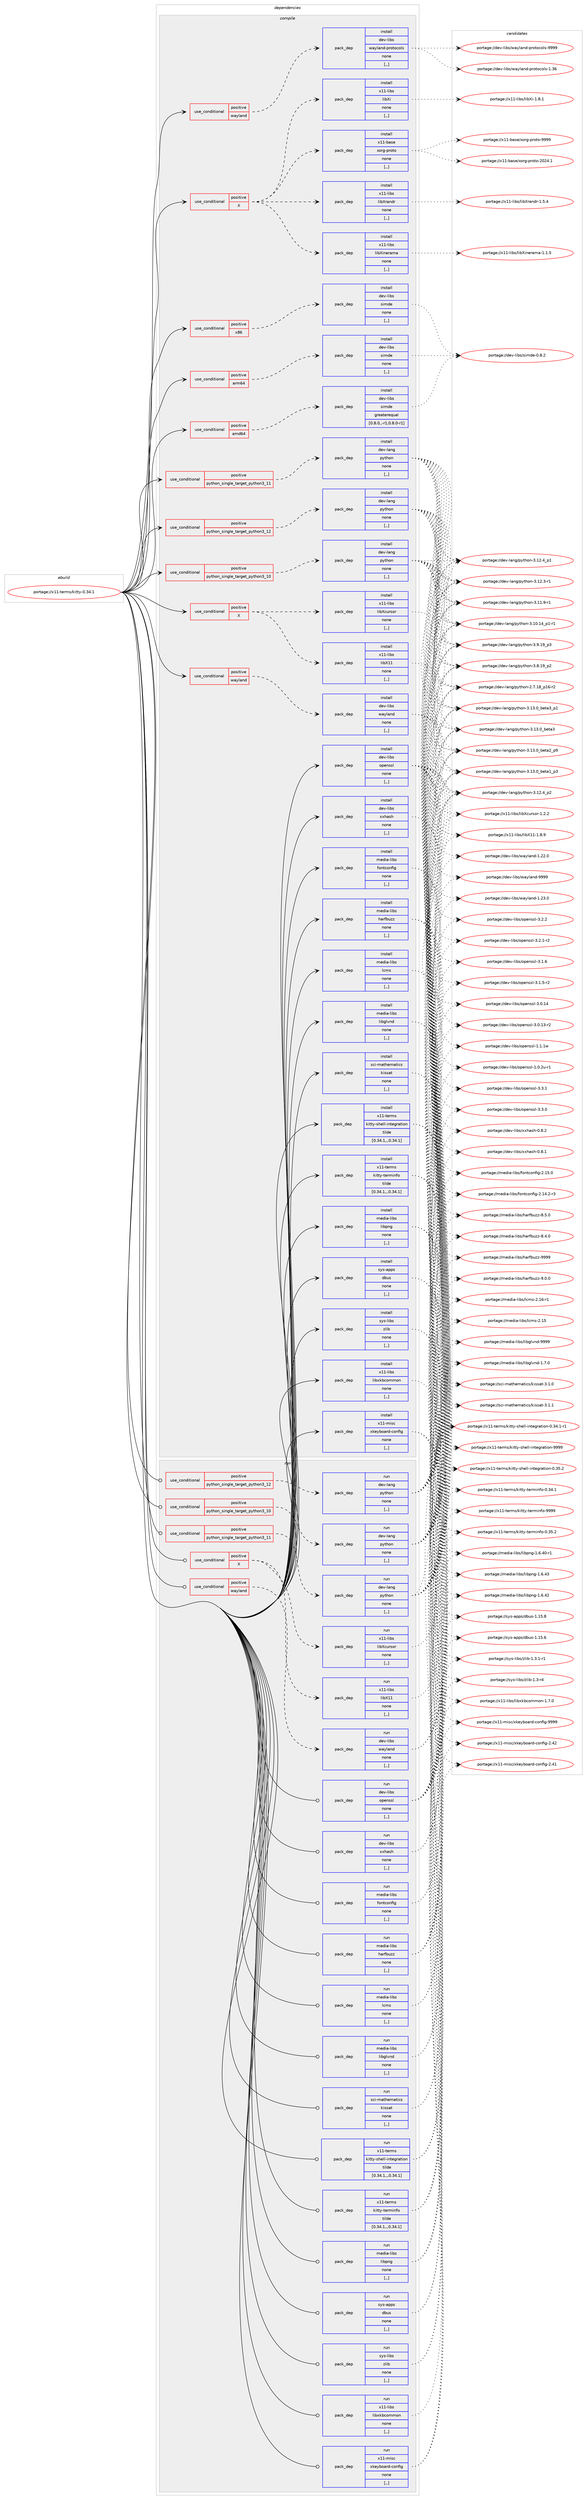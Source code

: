 digraph prolog {

# *************
# Graph options
# *************

newrank=true;
concentrate=true;
compound=true;
graph [rankdir=LR,fontname=Helvetica,fontsize=10,ranksep=1.5];#, ranksep=2.5, nodesep=0.2];
edge  [arrowhead=vee];
node  [fontname=Helvetica,fontsize=10];

# **********
# The ebuild
# **********

subgraph cluster_leftcol {
color=gray;
rank=same;
label=<<i>ebuild</i>>;
id [label="portage://x11-terms/kitty-0.34.1", color=red, width=4, href="../x11-terms/kitty-0.34.1.svg"];
}

# ****************
# The dependencies
# ****************

subgraph cluster_midcol {
color=gray;
label=<<i>dependencies</i>>;
subgraph cluster_compile {
fillcolor="#eeeeee";
style=filled;
label=<<i>compile</i>>;
subgraph cond122581 {
dependency464305 [label=<<TABLE BORDER="0" CELLBORDER="1" CELLSPACING="0" CELLPADDING="4"><TR><TD ROWSPAN="3" CELLPADDING="10">use_conditional</TD></TR><TR><TD>positive</TD></TR><TR><TD>X</TD></TR></TABLE>>, shape=none, color=red];
subgraph pack338324 {
dependency464306 [label=<<TABLE BORDER="0" CELLBORDER="1" CELLSPACING="0" CELLPADDING="4" WIDTH="220"><TR><TD ROWSPAN="6" CELLPADDING="30">pack_dep</TD></TR><TR><TD WIDTH="110">install</TD></TR><TR><TD>x11-base</TD></TR><TR><TD>xorg-proto</TD></TR><TR><TD>none</TD></TR><TR><TD>[,,]</TD></TR></TABLE>>, shape=none, color=blue];
}
dependency464305:e -> dependency464306:w [weight=20,style="dashed",arrowhead="vee"];
subgraph pack338325 {
dependency464307 [label=<<TABLE BORDER="0" CELLBORDER="1" CELLSPACING="0" CELLPADDING="4" WIDTH="220"><TR><TD ROWSPAN="6" CELLPADDING="30">pack_dep</TD></TR><TR><TD WIDTH="110">install</TD></TR><TR><TD>x11-libs</TD></TR><TR><TD>libXi</TD></TR><TR><TD>none</TD></TR><TR><TD>[,,]</TD></TR></TABLE>>, shape=none, color=blue];
}
dependency464305:e -> dependency464307:w [weight=20,style="dashed",arrowhead="vee"];
subgraph pack338326 {
dependency464308 [label=<<TABLE BORDER="0" CELLBORDER="1" CELLSPACING="0" CELLPADDING="4" WIDTH="220"><TR><TD ROWSPAN="6" CELLPADDING="30">pack_dep</TD></TR><TR><TD WIDTH="110">install</TD></TR><TR><TD>x11-libs</TD></TR><TR><TD>libXinerama</TD></TR><TR><TD>none</TD></TR><TR><TD>[,,]</TD></TR></TABLE>>, shape=none, color=blue];
}
dependency464305:e -> dependency464308:w [weight=20,style="dashed",arrowhead="vee"];
subgraph pack338327 {
dependency464309 [label=<<TABLE BORDER="0" CELLBORDER="1" CELLSPACING="0" CELLPADDING="4" WIDTH="220"><TR><TD ROWSPAN="6" CELLPADDING="30">pack_dep</TD></TR><TR><TD WIDTH="110">install</TD></TR><TR><TD>x11-libs</TD></TR><TR><TD>libXrandr</TD></TR><TR><TD>none</TD></TR><TR><TD>[,,]</TD></TR></TABLE>>, shape=none, color=blue];
}
dependency464305:e -> dependency464309:w [weight=20,style="dashed",arrowhead="vee"];
}
id:e -> dependency464305:w [weight=20,style="solid",arrowhead="vee"];
subgraph cond122582 {
dependency464310 [label=<<TABLE BORDER="0" CELLBORDER="1" CELLSPACING="0" CELLPADDING="4"><TR><TD ROWSPAN="3" CELLPADDING="10">use_conditional</TD></TR><TR><TD>positive</TD></TR><TR><TD>X</TD></TR></TABLE>>, shape=none, color=red];
subgraph pack338328 {
dependency464311 [label=<<TABLE BORDER="0" CELLBORDER="1" CELLSPACING="0" CELLPADDING="4" WIDTH="220"><TR><TD ROWSPAN="6" CELLPADDING="30">pack_dep</TD></TR><TR><TD WIDTH="110">install</TD></TR><TR><TD>x11-libs</TD></TR><TR><TD>libX11</TD></TR><TR><TD>none</TD></TR><TR><TD>[,,]</TD></TR></TABLE>>, shape=none, color=blue];
}
dependency464310:e -> dependency464311:w [weight=20,style="dashed",arrowhead="vee"];
subgraph pack338329 {
dependency464312 [label=<<TABLE BORDER="0" CELLBORDER="1" CELLSPACING="0" CELLPADDING="4" WIDTH="220"><TR><TD ROWSPAN="6" CELLPADDING="30">pack_dep</TD></TR><TR><TD WIDTH="110">install</TD></TR><TR><TD>x11-libs</TD></TR><TR><TD>libXcursor</TD></TR><TR><TD>none</TD></TR><TR><TD>[,,]</TD></TR></TABLE>>, shape=none, color=blue];
}
dependency464310:e -> dependency464312:w [weight=20,style="dashed",arrowhead="vee"];
}
id:e -> dependency464310:w [weight=20,style="solid",arrowhead="vee"];
subgraph cond122583 {
dependency464313 [label=<<TABLE BORDER="0" CELLBORDER="1" CELLSPACING="0" CELLPADDING="4"><TR><TD ROWSPAN="3" CELLPADDING="10">use_conditional</TD></TR><TR><TD>positive</TD></TR><TR><TD>amd64</TD></TR></TABLE>>, shape=none, color=red];
subgraph pack338330 {
dependency464314 [label=<<TABLE BORDER="0" CELLBORDER="1" CELLSPACING="0" CELLPADDING="4" WIDTH="220"><TR><TD ROWSPAN="6" CELLPADDING="30">pack_dep</TD></TR><TR><TD WIDTH="110">install</TD></TR><TR><TD>dev-libs</TD></TR><TR><TD>simde</TD></TR><TR><TD>greaterequal</TD></TR><TR><TD>[0.8.0,,-r1,0.8.0-r1]</TD></TR></TABLE>>, shape=none, color=blue];
}
dependency464313:e -> dependency464314:w [weight=20,style="dashed",arrowhead="vee"];
}
id:e -> dependency464313:w [weight=20,style="solid",arrowhead="vee"];
subgraph cond122584 {
dependency464315 [label=<<TABLE BORDER="0" CELLBORDER="1" CELLSPACING="0" CELLPADDING="4"><TR><TD ROWSPAN="3" CELLPADDING="10">use_conditional</TD></TR><TR><TD>positive</TD></TR><TR><TD>arm64</TD></TR></TABLE>>, shape=none, color=red];
subgraph pack338331 {
dependency464316 [label=<<TABLE BORDER="0" CELLBORDER="1" CELLSPACING="0" CELLPADDING="4" WIDTH="220"><TR><TD ROWSPAN="6" CELLPADDING="30">pack_dep</TD></TR><TR><TD WIDTH="110">install</TD></TR><TR><TD>dev-libs</TD></TR><TR><TD>simde</TD></TR><TR><TD>none</TD></TR><TR><TD>[,,]</TD></TR></TABLE>>, shape=none, color=blue];
}
dependency464315:e -> dependency464316:w [weight=20,style="dashed",arrowhead="vee"];
}
id:e -> dependency464315:w [weight=20,style="solid",arrowhead="vee"];
subgraph cond122585 {
dependency464317 [label=<<TABLE BORDER="0" CELLBORDER="1" CELLSPACING="0" CELLPADDING="4"><TR><TD ROWSPAN="3" CELLPADDING="10">use_conditional</TD></TR><TR><TD>positive</TD></TR><TR><TD>python_single_target_python3_10</TD></TR></TABLE>>, shape=none, color=red];
subgraph pack338332 {
dependency464318 [label=<<TABLE BORDER="0" CELLBORDER="1" CELLSPACING="0" CELLPADDING="4" WIDTH="220"><TR><TD ROWSPAN="6" CELLPADDING="30">pack_dep</TD></TR><TR><TD WIDTH="110">install</TD></TR><TR><TD>dev-lang</TD></TR><TR><TD>python</TD></TR><TR><TD>none</TD></TR><TR><TD>[,,]</TD></TR></TABLE>>, shape=none, color=blue];
}
dependency464317:e -> dependency464318:w [weight=20,style="dashed",arrowhead="vee"];
}
id:e -> dependency464317:w [weight=20,style="solid",arrowhead="vee"];
subgraph cond122586 {
dependency464319 [label=<<TABLE BORDER="0" CELLBORDER="1" CELLSPACING="0" CELLPADDING="4"><TR><TD ROWSPAN="3" CELLPADDING="10">use_conditional</TD></TR><TR><TD>positive</TD></TR><TR><TD>python_single_target_python3_11</TD></TR></TABLE>>, shape=none, color=red];
subgraph pack338333 {
dependency464320 [label=<<TABLE BORDER="0" CELLBORDER="1" CELLSPACING="0" CELLPADDING="4" WIDTH="220"><TR><TD ROWSPAN="6" CELLPADDING="30">pack_dep</TD></TR><TR><TD WIDTH="110">install</TD></TR><TR><TD>dev-lang</TD></TR><TR><TD>python</TD></TR><TR><TD>none</TD></TR><TR><TD>[,,]</TD></TR></TABLE>>, shape=none, color=blue];
}
dependency464319:e -> dependency464320:w [weight=20,style="dashed",arrowhead="vee"];
}
id:e -> dependency464319:w [weight=20,style="solid",arrowhead="vee"];
subgraph cond122587 {
dependency464321 [label=<<TABLE BORDER="0" CELLBORDER="1" CELLSPACING="0" CELLPADDING="4"><TR><TD ROWSPAN="3" CELLPADDING="10">use_conditional</TD></TR><TR><TD>positive</TD></TR><TR><TD>python_single_target_python3_12</TD></TR></TABLE>>, shape=none, color=red];
subgraph pack338334 {
dependency464322 [label=<<TABLE BORDER="0" CELLBORDER="1" CELLSPACING="0" CELLPADDING="4" WIDTH="220"><TR><TD ROWSPAN="6" CELLPADDING="30">pack_dep</TD></TR><TR><TD WIDTH="110">install</TD></TR><TR><TD>dev-lang</TD></TR><TR><TD>python</TD></TR><TR><TD>none</TD></TR><TR><TD>[,,]</TD></TR></TABLE>>, shape=none, color=blue];
}
dependency464321:e -> dependency464322:w [weight=20,style="dashed",arrowhead="vee"];
}
id:e -> dependency464321:w [weight=20,style="solid",arrowhead="vee"];
subgraph cond122588 {
dependency464323 [label=<<TABLE BORDER="0" CELLBORDER="1" CELLSPACING="0" CELLPADDING="4"><TR><TD ROWSPAN="3" CELLPADDING="10">use_conditional</TD></TR><TR><TD>positive</TD></TR><TR><TD>wayland</TD></TR></TABLE>>, shape=none, color=red];
subgraph pack338335 {
dependency464324 [label=<<TABLE BORDER="0" CELLBORDER="1" CELLSPACING="0" CELLPADDING="4" WIDTH="220"><TR><TD ROWSPAN="6" CELLPADDING="30">pack_dep</TD></TR><TR><TD WIDTH="110">install</TD></TR><TR><TD>dev-libs</TD></TR><TR><TD>wayland</TD></TR><TR><TD>none</TD></TR><TR><TD>[,,]</TD></TR></TABLE>>, shape=none, color=blue];
}
dependency464323:e -> dependency464324:w [weight=20,style="dashed",arrowhead="vee"];
}
id:e -> dependency464323:w [weight=20,style="solid",arrowhead="vee"];
subgraph cond122589 {
dependency464325 [label=<<TABLE BORDER="0" CELLBORDER="1" CELLSPACING="0" CELLPADDING="4"><TR><TD ROWSPAN="3" CELLPADDING="10">use_conditional</TD></TR><TR><TD>positive</TD></TR><TR><TD>wayland</TD></TR></TABLE>>, shape=none, color=red];
subgraph pack338336 {
dependency464326 [label=<<TABLE BORDER="0" CELLBORDER="1" CELLSPACING="0" CELLPADDING="4" WIDTH="220"><TR><TD ROWSPAN="6" CELLPADDING="30">pack_dep</TD></TR><TR><TD WIDTH="110">install</TD></TR><TR><TD>dev-libs</TD></TR><TR><TD>wayland-protocols</TD></TR><TR><TD>none</TD></TR><TR><TD>[,,]</TD></TR></TABLE>>, shape=none, color=blue];
}
dependency464325:e -> dependency464326:w [weight=20,style="dashed",arrowhead="vee"];
}
id:e -> dependency464325:w [weight=20,style="solid",arrowhead="vee"];
subgraph cond122590 {
dependency464327 [label=<<TABLE BORDER="0" CELLBORDER="1" CELLSPACING="0" CELLPADDING="4"><TR><TD ROWSPAN="3" CELLPADDING="10">use_conditional</TD></TR><TR><TD>positive</TD></TR><TR><TD>x86</TD></TR></TABLE>>, shape=none, color=red];
subgraph pack338337 {
dependency464328 [label=<<TABLE BORDER="0" CELLBORDER="1" CELLSPACING="0" CELLPADDING="4" WIDTH="220"><TR><TD ROWSPAN="6" CELLPADDING="30">pack_dep</TD></TR><TR><TD WIDTH="110">install</TD></TR><TR><TD>dev-libs</TD></TR><TR><TD>simde</TD></TR><TR><TD>none</TD></TR><TR><TD>[,,]</TD></TR></TABLE>>, shape=none, color=blue];
}
dependency464327:e -> dependency464328:w [weight=20,style="dashed",arrowhead="vee"];
}
id:e -> dependency464327:w [weight=20,style="solid",arrowhead="vee"];
subgraph pack338338 {
dependency464329 [label=<<TABLE BORDER="0" CELLBORDER="1" CELLSPACING="0" CELLPADDING="4" WIDTH="220"><TR><TD ROWSPAN="6" CELLPADDING="30">pack_dep</TD></TR><TR><TD WIDTH="110">install</TD></TR><TR><TD>dev-libs</TD></TR><TR><TD>openssl</TD></TR><TR><TD>none</TD></TR><TR><TD>[,,]</TD></TR></TABLE>>, shape=none, color=blue];
}
id:e -> dependency464329:w [weight=20,style="solid",arrowhead="vee"];
subgraph pack338339 {
dependency464330 [label=<<TABLE BORDER="0" CELLBORDER="1" CELLSPACING="0" CELLPADDING="4" WIDTH="220"><TR><TD ROWSPAN="6" CELLPADDING="30">pack_dep</TD></TR><TR><TD WIDTH="110">install</TD></TR><TR><TD>dev-libs</TD></TR><TR><TD>xxhash</TD></TR><TR><TD>none</TD></TR><TR><TD>[,,]</TD></TR></TABLE>>, shape=none, color=blue];
}
id:e -> dependency464330:w [weight=20,style="solid",arrowhead="vee"];
subgraph pack338340 {
dependency464331 [label=<<TABLE BORDER="0" CELLBORDER="1" CELLSPACING="0" CELLPADDING="4" WIDTH="220"><TR><TD ROWSPAN="6" CELLPADDING="30">pack_dep</TD></TR><TR><TD WIDTH="110">install</TD></TR><TR><TD>media-libs</TD></TR><TR><TD>fontconfig</TD></TR><TR><TD>none</TD></TR><TR><TD>[,,]</TD></TR></TABLE>>, shape=none, color=blue];
}
id:e -> dependency464331:w [weight=20,style="solid",arrowhead="vee"];
subgraph pack338341 {
dependency464332 [label=<<TABLE BORDER="0" CELLBORDER="1" CELLSPACING="0" CELLPADDING="4" WIDTH="220"><TR><TD ROWSPAN="6" CELLPADDING="30">pack_dep</TD></TR><TR><TD WIDTH="110">install</TD></TR><TR><TD>media-libs</TD></TR><TR><TD>harfbuzz</TD></TR><TR><TD>none</TD></TR><TR><TD>[,,]</TD></TR></TABLE>>, shape=none, color=blue];
}
id:e -> dependency464332:w [weight=20,style="solid",arrowhead="vee"];
subgraph pack338342 {
dependency464333 [label=<<TABLE BORDER="0" CELLBORDER="1" CELLSPACING="0" CELLPADDING="4" WIDTH="220"><TR><TD ROWSPAN="6" CELLPADDING="30">pack_dep</TD></TR><TR><TD WIDTH="110">install</TD></TR><TR><TD>media-libs</TD></TR><TR><TD>lcms</TD></TR><TR><TD>none</TD></TR><TR><TD>[,,]</TD></TR></TABLE>>, shape=none, color=blue];
}
id:e -> dependency464333:w [weight=20,style="solid",arrowhead="vee"];
subgraph pack338343 {
dependency464334 [label=<<TABLE BORDER="0" CELLBORDER="1" CELLSPACING="0" CELLPADDING="4" WIDTH="220"><TR><TD ROWSPAN="6" CELLPADDING="30">pack_dep</TD></TR><TR><TD WIDTH="110">install</TD></TR><TR><TD>media-libs</TD></TR><TR><TD>libglvnd</TD></TR><TR><TD>none</TD></TR><TR><TD>[,,]</TD></TR></TABLE>>, shape=none, color=blue];
}
id:e -> dependency464334:w [weight=20,style="solid",arrowhead="vee"];
subgraph pack338344 {
dependency464335 [label=<<TABLE BORDER="0" CELLBORDER="1" CELLSPACING="0" CELLPADDING="4" WIDTH="220"><TR><TD ROWSPAN="6" CELLPADDING="30">pack_dep</TD></TR><TR><TD WIDTH="110">install</TD></TR><TR><TD>media-libs</TD></TR><TR><TD>libpng</TD></TR><TR><TD>none</TD></TR><TR><TD>[,,]</TD></TR></TABLE>>, shape=none, color=blue];
}
id:e -> dependency464335:w [weight=20,style="solid",arrowhead="vee"];
subgraph pack338345 {
dependency464336 [label=<<TABLE BORDER="0" CELLBORDER="1" CELLSPACING="0" CELLPADDING="4" WIDTH="220"><TR><TD ROWSPAN="6" CELLPADDING="30">pack_dep</TD></TR><TR><TD WIDTH="110">install</TD></TR><TR><TD>sys-apps</TD></TR><TR><TD>dbus</TD></TR><TR><TD>none</TD></TR><TR><TD>[,,]</TD></TR></TABLE>>, shape=none, color=blue];
}
id:e -> dependency464336:w [weight=20,style="solid",arrowhead="vee"];
subgraph pack338346 {
dependency464337 [label=<<TABLE BORDER="0" CELLBORDER="1" CELLSPACING="0" CELLPADDING="4" WIDTH="220"><TR><TD ROWSPAN="6" CELLPADDING="30">pack_dep</TD></TR><TR><TD WIDTH="110">install</TD></TR><TR><TD>sys-libs</TD></TR><TR><TD>zlib</TD></TR><TR><TD>none</TD></TR><TR><TD>[,,]</TD></TR></TABLE>>, shape=none, color=blue];
}
id:e -> dependency464337:w [weight=20,style="solid",arrowhead="vee"];
subgraph pack338347 {
dependency464338 [label=<<TABLE BORDER="0" CELLBORDER="1" CELLSPACING="0" CELLPADDING="4" WIDTH="220"><TR><TD ROWSPAN="6" CELLPADDING="30">pack_dep</TD></TR><TR><TD WIDTH="110">install</TD></TR><TR><TD>x11-libs</TD></TR><TR><TD>libxkbcommon</TD></TR><TR><TD>none</TD></TR><TR><TD>[,,]</TD></TR></TABLE>>, shape=none, color=blue];
}
id:e -> dependency464338:w [weight=20,style="solid",arrowhead="vee"];
subgraph pack338348 {
dependency464339 [label=<<TABLE BORDER="0" CELLBORDER="1" CELLSPACING="0" CELLPADDING="4" WIDTH="220"><TR><TD ROWSPAN="6" CELLPADDING="30">pack_dep</TD></TR><TR><TD WIDTH="110">install</TD></TR><TR><TD>x11-misc</TD></TR><TR><TD>xkeyboard-config</TD></TR><TR><TD>none</TD></TR><TR><TD>[,,]</TD></TR></TABLE>>, shape=none, color=blue];
}
id:e -> dependency464339:w [weight=20,style="solid",arrowhead="vee"];
subgraph pack338349 {
dependency464340 [label=<<TABLE BORDER="0" CELLBORDER="1" CELLSPACING="0" CELLPADDING="4" WIDTH="220"><TR><TD ROWSPAN="6" CELLPADDING="30">pack_dep</TD></TR><TR><TD WIDTH="110">install</TD></TR><TR><TD>x11-terms</TD></TR><TR><TD>kitty-shell-integration</TD></TR><TR><TD>tilde</TD></TR><TR><TD>[0.34.1,,,0.34.1]</TD></TR></TABLE>>, shape=none, color=blue];
}
id:e -> dependency464340:w [weight=20,style="solid",arrowhead="vee"];
subgraph pack338350 {
dependency464341 [label=<<TABLE BORDER="0" CELLBORDER="1" CELLSPACING="0" CELLPADDING="4" WIDTH="220"><TR><TD ROWSPAN="6" CELLPADDING="30">pack_dep</TD></TR><TR><TD WIDTH="110">install</TD></TR><TR><TD>x11-terms</TD></TR><TR><TD>kitty-terminfo</TD></TR><TR><TD>tilde</TD></TR><TR><TD>[0.34.1,,,0.34.1]</TD></TR></TABLE>>, shape=none, color=blue];
}
id:e -> dependency464341:w [weight=20,style="solid",arrowhead="vee"];
subgraph pack338351 {
dependency464342 [label=<<TABLE BORDER="0" CELLBORDER="1" CELLSPACING="0" CELLPADDING="4" WIDTH="220"><TR><TD ROWSPAN="6" CELLPADDING="30">pack_dep</TD></TR><TR><TD WIDTH="110">install</TD></TR><TR><TD>sci-mathematics</TD></TR><TR><TD>kissat</TD></TR><TR><TD>none</TD></TR><TR><TD>[,,]</TD></TR></TABLE>>, shape=none, color=blue];
}
id:e -> dependency464342:w [weight=20,style="solid",arrowhead="vee"];
}
subgraph cluster_compileandrun {
fillcolor="#eeeeee";
style=filled;
label=<<i>compile and run</i>>;
}
subgraph cluster_run {
fillcolor="#eeeeee";
style=filled;
label=<<i>run</i>>;
subgraph cond122591 {
dependency464343 [label=<<TABLE BORDER="0" CELLBORDER="1" CELLSPACING="0" CELLPADDING="4"><TR><TD ROWSPAN="3" CELLPADDING="10">use_conditional</TD></TR><TR><TD>positive</TD></TR><TR><TD>X</TD></TR></TABLE>>, shape=none, color=red];
subgraph pack338352 {
dependency464344 [label=<<TABLE BORDER="0" CELLBORDER="1" CELLSPACING="0" CELLPADDING="4" WIDTH="220"><TR><TD ROWSPAN="6" CELLPADDING="30">pack_dep</TD></TR><TR><TD WIDTH="110">run</TD></TR><TR><TD>x11-libs</TD></TR><TR><TD>libX11</TD></TR><TR><TD>none</TD></TR><TR><TD>[,,]</TD></TR></TABLE>>, shape=none, color=blue];
}
dependency464343:e -> dependency464344:w [weight=20,style="dashed",arrowhead="vee"];
subgraph pack338353 {
dependency464345 [label=<<TABLE BORDER="0" CELLBORDER="1" CELLSPACING="0" CELLPADDING="4" WIDTH="220"><TR><TD ROWSPAN="6" CELLPADDING="30">pack_dep</TD></TR><TR><TD WIDTH="110">run</TD></TR><TR><TD>x11-libs</TD></TR><TR><TD>libXcursor</TD></TR><TR><TD>none</TD></TR><TR><TD>[,,]</TD></TR></TABLE>>, shape=none, color=blue];
}
dependency464343:e -> dependency464345:w [weight=20,style="dashed",arrowhead="vee"];
}
id:e -> dependency464343:w [weight=20,style="solid",arrowhead="odot"];
subgraph cond122592 {
dependency464346 [label=<<TABLE BORDER="0" CELLBORDER="1" CELLSPACING="0" CELLPADDING="4"><TR><TD ROWSPAN="3" CELLPADDING="10">use_conditional</TD></TR><TR><TD>positive</TD></TR><TR><TD>python_single_target_python3_10</TD></TR></TABLE>>, shape=none, color=red];
subgraph pack338354 {
dependency464347 [label=<<TABLE BORDER="0" CELLBORDER="1" CELLSPACING="0" CELLPADDING="4" WIDTH="220"><TR><TD ROWSPAN="6" CELLPADDING="30">pack_dep</TD></TR><TR><TD WIDTH="110">run</TD></TR><TR><TD>dev-lang</TD></TR><TR><TD>python</TD></TR><TR><TD>none</TD></TR><TR><TD>[,,]</TD></TR></TABLE>>, shape=none, color=blue];
}
dependency464346:e -> dependency464347:w [weight=20,style="dashed",arrowhead="vee"];
}
id:e -> dependency464346:w [weight=20,style="solid",arrowhead="odot"];
subgraph cond122593 {
dependency464348 [label=<<TABLE BORDER="0" CELLBORDER="1" CELLSPACING="0" CELLPADDING="4"><TR><TD ROWSPAN="3" CELLPADDING="10">use_conditional</TD></TR><TR><TD>positive</TD></TR><TR><TD>python_single_target_python3_11</TD></TR></TABLE>>, shape=none, color=red];
subgraph pack338355 {
dependency464349 [label=<<TABLE BORDER="0" CELLBORDER="1" CELLSPACING="0" CELLPADDING="4" WIDTH="220"><TR><TD ROWSPAN="6" CELLPADDING="30">pack_dep</TD></TR><TR><TD WIDTH="110">run</TD></TR><TR><TD>dev-lang</TD></TR><TR><TD>python</TD></TR><TR><TD>none</TD></TR><TR><TD>[,,]</TD></TR></TABLE>>, shape=none, color=blue];
}
dependency464348:e -> dependency464349:w [weight=20,style="dashed",arrowhead="vee"];
}
id:e -> dependency464348:w [weight=20,style="solid",arrowhead="odot"];
subgraph cond122594 {
dependency464350 [label=<<TABLE BORDER="0" CELLBORDER="1" CELLSPACING="0" CELLPADDING="4"><TR><TD ROWSPAN="3" CELLPADDING="10">use_conditional</TD></TR><TR><TD>positive</TD></TR><TR><TD>python_single_target_python3_12</TD></TR></TABLE>>, shape=none, color=red];
subgraph pack338356 {
dependency464351 [label=<<TABLE BORDER="0" CELLBORDER="1" CELLSPACING="0" CELLPADDING="4" WIDTH="220"><TR><TD ROWSPAN="6" CELLPADDING="30">pack_dep</TD></TR><TR><TD WIDTH="110">run</TD></TR><TR><TD>dev-lang</TD></TR><TR><TD>python</TD></TR><TR><TD>none</TD></TR><TR><TD>[,,]</TD></TR></TABLE>>, shape=none, color=blue];
}
dependency464350:e -> dependency464351:w [weight=20,style="dashed",arrowhead="vee"];
}
id:e -> dependency464350:w [weight=20,style="solid",arrowhead="odot"];
subgraph cond122595 {
dependency464352 [label=<<TABLE BORDER="0" CELLBORDER="1" CELLSPACING="0" CELLPADDING="4"><TR><TD ROWSPAN="3" CELLPADDING="10">use_conditional</TD></TR><TR><TD>positive</TD></TR><TR><TD>wayland</TD></TR></TABLE>>, shape=none, color=red];
subgraph pack338357 {
dependency464353 [label=<<TABLE BORDER="0" CELLBORDER="1" CELLSPACING="0" CELLPADDING="4" WIDTH="220"><TR><TD ROWSPAN="6" CELLPADDING="30">pack_dep</TD></TR><TR><TD WIDTH="110">run</TD></TR><TR><TD>dev-libs</TD></TR><TR><TD>wayland</TD></TR><TR><TD>none</TD></TR><TR><TD>[,,]</TD></TR></TABLE>>, shape=none, color=blue];
}
dependency464352:e -> dependency464353:w [weight=20,style="dashed",arrowhead="vee"];
}
id:e -> dependency464352:w [weight=20,style="solid",arrowhead="odot"];
subgraph pack338358 {
dependency464354 [label=<<TABLE BORDER="0" CELLBORDER="1" CELLSPACING="0" CELLPADDING="4" WIDTH="220"><TR><TD ROWSPAN="6" CELLPADDING="30">pack_dep</TD></TR><TR><TD WIDTH="110">run</TD></TR><TR><TD>dev-libs</TD></TR><TR><TD>openssl</TD></TR><TR><TD>none</TD></TR><TR><TD>[,,]</TD></TR></TABLE>>, shape=none, color=blue];
}
id:e -> dependency464354:w [weight=20,style="solid",arrowhead="odot"];
subgraph pack338359 {
dependency464355 [label=<<TABLE BORDER="0" CELLBORDER="1" CELLSPACING="0" CELLPADDING="4" WIDTH="220"><TR><TD ROWSPAN="6" CELLPADDING="30">pack_dep</TD></TR><TR><TD WIDTH="110">run</TD></TR><TR><TD>dev-libs</TD></TR><TR><TD>xxhash</TD></TR><TR><TD>none</TD></TR><TR><TD>[,,]</TD></TR></TABLE>>, shape=none, color=blue];
}
id:e -> dependency464355:w [weight=20,style="solid",arrowhead="odot"];
subgraph pack338360 {
dependency464356 [label=<<TABLE BORDER="0" CELLBORDER="1" CELLSPACING="0" CELLPADDING="4" WIDTH="220"><TR><TD ROWSPAN="6" CELLPADDING="30">pack_dep</TD></TR><TR><TD WIDTH="110">run</TD></TR><TR><TD>media-libs</TD></TR><TR><TD>fontconfig</TD></TR><TR><TD>none</TD></TR><TR><TD>[,,]</TD></TR></TABLE>>, shape=none, color=blue];
}
id:e -> dependency464356:w [weight=20,style="solid",arrowhead="odot"];
subgraph pack338361 {
dependency464357 [label=<<TABLE BORDER="0" CELLBORDER="1" CELLSPACING="0" CELLPADDING="4" WIDTH="220"><TR><TD ROWSPAN="6" CELLPADDING="30">pack_dep</TD></TR><TR><TD WIDTH="110">run</TD></TR><TR><TD>media-libs</TD></TR><TR><TD>harfbuzz</TD></TR><TR><TD>none</TD></TR><TR><TD>[,,]</TD></TR></TABLE>>, shape=none, color=blue];
}
id:e -> dependency464357:w [weight=20,style="solid",arrowhead="odot"];
subgraph pack338362 {
dependency464358 [label=<<TABLE BORDER="0" CELLBORDER="1" CELLSPACING="0" CELLPADDING="4" WIDTH="220"><TR><TD ROWSPAN="6" CELLPADDING="30">pack_dep</TD></TR><TR><TD WIDTH="110">run</TD></TR><TR><TD>media-libs</TD></TR><TR><TD>lcms</TD></TR><TR><TD>none</TD></TR><TR><TD>[,,]</TD></TR></TABLE>>, shape=none, color=blue];
}
id:e -> dependency464358:w [weight=20,style="solid",arrowhead="odot"];
subgraph pack338363 {
dependency464359 [label=<<TABLE BORDER="0" CELLBORDER="1" CELLSPACING="0" CELLPADDING="4" WIDTH="220"><TR><TD ROWSPAN="6" CELLPADDING="30">pack_dep</TD></TR><TR><TD WIDTH="110">run</TD></TR><TR><TD>media-libs</TD></TR><TR><TD>libglvnd</TD></TR><TR><TD>none</TD></TR><TR><TD>[,,]</TD></TR></TABLE>>, shape=none, color=blue];
}
id:e -> dependency464359:w [weight=20,style="solid",arrowhead="odot"];
subgraph pack338364 {
dependency464360 [label=<<TABLE BORDER="0" CELLBORDER="1" CELLSPACING="0" CELLPADDING="4" WIDTH="220"><TR><TD ROWSPAN="6" CELLPADDING="30">pack_dep</TD></TR><TR><TD WIDTH="110">run</TD></TR><TR><TD>media-libs</TD></TR><TR><TD>libpng</TD></TR><TR><TD>none</TD></TR><TR><TD>[,,]</TD></TR></TABLE>>, shape=none, color=blue];
}
id:e -> dependency464360:w [weight=20,style="solid",arrowhead="odot"];
subgraph pack338365 {
dependency464361 [label=<<TABLE BORDER="0" CELLBORDER="1" CELLSPACING="0" CELLPADDING="4" WIDTH="220"><TR><TD ROWSPAN="6" CELLPADDING="30">pack_dep</TD></TR><TR><TD WIDTH="110">run</TD></TR><TR><TD>sys-apps</TD></TR><TR><TD>dbus</TD></TR><TR><TD>none</TD></TR><TR><TD>[,,]</TD></TR></TABLE>>, shape=none, color=blue];
}
id:e -> dependency464361:w [weight=20,style="solid",arrowhead="odot"];
subgraph pack338366 {
dependency464362 [label=<<TABLE BORDER="0" CELLBORDER="1" CELLSPACING="0" CELLPADDING="4" WIDTH="220"><TR><TD ROWSPAN="6" CELLPADDING="30">pack_dep</TD></TR><TR><TD WIDTH="110">run</TD></TR><TR><TD>sys-libs</TD></TR><TR><TD>zlib</TD></TR><TR><TD>none</TD></TR><TR><TD>[,,]</TD></TR></TABLE>>, shape=none, color=blue];
}
id:e -> dependency464362:w [weight=20,style="solid",arrowhead="odot"];
subgraph pack338367 {
dependency464363 [label=<<TABLE BORDER="0" CELLBORDER="1" CELLSPACING="0" CELLPADDING="4" WIDTH="220"><TR><TD ROWSPAN="6" CELLPADDING="30">pack_dep</TD></TR><TR><TD WIDTH="110">run</TD></TR><TR><TD>x11-libs</TD></TR><TR><TD>libxkbcommon</TD></TR><TR><TD>none</TD></TR><TR><TD>[,,]</TD></TR></TABLE>>, shape=none, color=blue];
}
id:e -> dependency464363:w [weight=20,style="solid",arrowhead="odot"];
subgraph pack338368 {
dependency464364 [label=<<TABLE BORDER="0" CELLBORDER="1" CELLSPACING="0" CELLPADDING="4" WIDTH="220"><TR><TD ROWSPAN="6" CELLPADDING="30">pack_dep</TD></TR><TR><TD WIDTH="110">run</TD></TR><TR><TD>x11-misc</TD></TR><TR><TD>xkeyboard-config</TD></TR><TR><TD>none</TD></TR><TR><TD>[,,]</TD></TR></TABLE>>, shape=none, color=blue];
}
id:e -> dependency464364:w [weight=20,style="solid",arrowhead="odot"];
subgraph pack338369 {
dependency464365 [label=<<TABLE BORDER="0" CELLBORDER="1" CELLSPACING="0" CELLPADDING="4" WIDTH="220"><TR><TD ROWSPAN="6" CELLPADDING="30">pack_dep</TD></TR><TR><TD WIDTH="110">run</TD></TR><TR><TD>x11-terms</TD></TR><TR><TD>kitty-shell-integration</TD></TR><TR><TD>tilde</TD></TR><TR><TD>[0.34.1,,,0.34.1]</TD></TR></TABLE>>, shape=none, color=blue];
}
id:e -> dependency464365:w [weight=20,style="solid",arrowhead="odot"];
subgraph pack338370 {
dependency464366 [label=<<TABLE BORDER="0" CELLBORDER="1" CELLSPACING="0" CELLPADDING="4" WIDTH="220"><TR><TD ROWSPAN="6" CELLPADDING="30">pack_dep</TD></TR><TR><TD WIDTH="110">run</TD></TR><TR><TD>x11-terms</TD></TR><TR><TD>kitty-terminfo</TD></TR><TR><TD>tilde</TD></TR><TR><TD>[0.34.1,,,0.34.1]</TD></TR></TABLE>>, shape=none, color=blue];
}
id:e -> dependency464366:w [weight=20,style="solid",arrowhead="odot"];
subgraph pack338371 {
dependency464367 [label=<<TABLE BORDER="0" CELLBORDER="1" CELLSPACING="0" CELLPADDING="4" WIDTH="220"><TR><TD ROWSPAN="6" CELLPADDING="30">pack_dep</TD></TR><TR><TD WIDTH="110">run</TD></TR><TR><TD>sci-mathematics</TD></TR><TR><TD>kissat</TD></TR><TR><TD>none</TD></TR><TR><TD>[,,]</TD></TR></TABLE>>, shape=none, color=blue];
}
id:e -> dependency464367:w [weight=20,style="solid",arrowhead="odot"];
}
}

# **************
# The candidates
# **************

subgraph cluster_choices {
rank=same;
color=gray;
label=<<i>candidates</i>>;

subgraph choice338324 {
color=black;
nodesep=1;
choice120494945989711510147120111114103451121141111161114557575757 [label="portage://x11-base/xorg-proto-9999", color=red, width=4,href="../x11-base/xorg-proto-9999.svg"];
choice1204949459897115101471201111141034511211411111611145504850524649 [label="portage://x11-base/xorg-proto-2024.1", color=red, width=4,href="../x11-base/xorg-proto-2024.1.svg"];
dependency464306:e -> choice120494945989711510147120111114103451121141111161114557575757:w [style=dotted,weight="100"];
dependency464306:e -> choice1204949459897115101471201111141034511211411111611145504850524649:w [style=dotted,weight="100"];
}
subgraph choice338325 {
color=black;
nodesep=1;
choice12049494510810598115471081059888105454946564649 [label="portage://x11-libs/libXi-1.8.1", color=red, width=4,href="../x11-libs/libXi-1.8.1.svg"];
dependency464307:e -> choice12049494510810598115471081059888105454946564649:w [style=dotted,weight="100"];
}
subgraph choice338326 {
color=black;
nodesep=1;
choice120494945108105981154710810598881051101011149710997454946494653 [label="portage://x11-libs/libXinerama-1.1.5", color=red, width=4,href="../x11-libs/libXinerama-1.1.5.svg"];
dependency464308:e -> choice120494945108105981154710810598881051101011149710997454946494653:w [style=dotted,weight="100"];
}
subgraph choice338327 {
color=black;
nodesep=1;
choice1204949451081059811547108105988811497110100114454946534652 [label="portage://x11-libs/libXrandr-1.5.4", color=red, width=4,href="../x11-libs/libXrandr-1.5.4.svg"];
dependency464309:e -> choice1204949451081059811547108105988811497110100114454946534652:w [style=dotted,weight="100"];
}
subgraph choice338328 {
color=black;
nodesep=1;
choice120494945108105981154710810598884949454946564657 [label="portage://x11-libs/libX11-1.8.9", color=red, width=4,href="../x11-libs/libX11-1.8.9.svg"];
dependency464311:e -> choice120494945108105981154710810598884949454946564657:w [style=dotted,weight="100"];
}
subgraph choice338329 {
color=black;
nodesep=1;
choice1204949451081059811547108105988899117114115111114454946504650 [label="portage://x11-libs/libXcursor-1.2.2", color=red, width=4,href="../x11-libs/libXcursor-1.2.2.svg"];
dependency464312:e -> choice1204949451081059811547108105988899117114115111114454946504650:w [style=dotted,weight="100"];
}
subgraph choice338330 {
color=black;
nodesep=1;
choice100101118451081059811547115105109100101454846564650 [label="portage://dev-libs/simde-0.8.2", color=red, width=4,href="../dev-libs/simde-0.8.2.svg"];
dependency464314:e -> choice100101118451081059811547115105109100101454846564650:w [style=dotted,weight="100"];
}
subgraph choice338331 {
color=black;
nodesep=1;
choice100101118451081059811547115105109100101454846564650 [label="portage://dev-libs/simde-0.8.2", color=red, width=4,href="../dev-libs/simde-0.8.2.svg"];
dependency464316:e -> choice100101118451081059811547115105109100101454846564650:w [style=dotted,weight="100"];
}
subgraph choice338332 {
color=black;
nodesep=1;
choice10010111845108971101034711212111610411111045514649514648959810111697519511249 [label="portage://dev-lang/python-3.13.0_beta3_p1", color=red, width=4,href="../dev-lang/python-3.13.0_beta3_p1.svg"];
choice1001011184510897110103471121211161041111104551464951464895981011169751 [label="portage://dev-lang/python-3.13.0_beta3", color=red, width=4,href="../dev-lang/python-3.13.0_beta3.svg"];
choice10010111845108971101034711212111610411111045514649514648959810111697509511257 [label="portage://dev-lang/python-3.13.0_beta2_p9", color=red, width=4,href="../dev-lang/python-3.13.0_beta2_p9.svg"];
choice10010111845108971101034711212111610411111045514649514648959810111697499511251 [label="portage://dev-lang/python-3.13.0_beta1_p3", color=red, width=4,href="../dev-lang/python-3.13.0_beta1_p3.svg"];
choice100101118451089711010347112121116104111110455146495046529511250 [label="portage://dev-lang/python-3.12.4_p2", color=red, width=4,href="../dev-lang/python-3.12.4_p2.svg"];
choice100101118451089711010347112121116104111110455146495046529511249 [label="portage://dev-lang/python-3.12.4_p1", color=red, width=4,href="../dev-lang/python-3.12.4_p1.svg"];
choice100101118451089711010347112121116104111110455146495046514511449 [label="portage://dev-lang/python-3.12.3-r1", color=red, width=4,href="../dev-lang/python-3.12.3-r1.svg"];
choice100101118451089711010347112121116104111110455146494946574511449 [label="portage://dev-lang/python-3.11.9-r1", color=red, width=4,href="../dev-lang/python-3.11.9-r1.svg"];
choice100101118451089711010347112121116104111110455146494846495295112494511449 [label="portage://dev-lang/python-3.10.14_p1-r1", color=red, width=4,href="../dev-lang/python-3.10.14_p1-r1.svg"];
choice100101118451089711010347112121116104111110455146574649579511251 [label="portage://dev-lang/python-3.9.19_p3", color=red, width=4,href="../dev-lang/python-3.9.19_p3.svg"];
choice100101118451089711010347112121116104111110455146564649579511250 [label="portage://dev-lang/python-3.8.19_p2", color=red, width=4,href="../dev-lang/python-3.8.19_p2.svg"];
choice100101118451089711010347112121116104111110455046554649569511249544511450 [label="portage://dev-lang/python-2.7.18_p16-r2", color=red, width=4,href="../dev-lang/python-2.7.18_p16-r2.svg"];
dependency464318:e -> choice10010111845108971101034711212111610411111045514649514648959810111697519511249:w [style=dotted,weight="100"];
dependency464318:e -> choice1001011184510897110103471121211161041111104551464951464895981011169751:w [style=dotted,weight="100"];
dependency464318:e -> choice10010111845108971101034711212111610411111045514649514648959810111697509511257:w [style=dotted,weight="100"];
dependency464318:e -> choice10010111845108971101034711212111610411111045514649514648959810111697499511251:w [style=dotted,weight="100"];
dependency464318:e -> choice100101118451089711010347112121116104111110455146495046529511250:w [style=dotted,weight="100"];
dependency464318:e -> choice100101118451089711010347112121116104111110455146495046529511249:w [style=dotted,weight="100"];
dependency464318:e -> choice100101118451089711010347112121116104111110455146495046514511449:w [style=dotted,weight="100"];
dependency464318:e -> choice100101118451089711010347112121116104111110455146494946574511449:w [style=dotted,weight="100"];
dependency464318:e -> choice100101118451089711010347112121116104111110455146494846495295112494511449:w [style=dotted,weight="100"];
dependency464318:e -> choice100101118451089711010347112121116104111110455146574649579511251:w [style=dotted,weight="100"];
dependency464318:e -> choice100101118451089711010347112121116104111110455146564649579511250:w [style=dotted,weight="100"];
dependency464318:e -> choice100101118451089711010347112121116104111110455046554649569511249544511450:w [style=dotted,weight="100"];
}
subgraph choice338333 {
color=black;
nodesep=1;
choice10010111845108971101034711212111610411111045514649514648959810111697519511249 [label="portage://dev-lang/python-3.13.0_beta3_p1", color=red, width=4,href="../dev-lang/python-3.13.0_beta3_p1.svg"];
choice1001011184510897110103471121211161041111104551464951464895981011169751 [label="portage://dev-lang/python-3.13.0_beta3", color=red, width=4,href="../dev-lang/python-3.13.0_beta3.svg"];
choice10010111845108971101034711212111610411111045514649514648959810111697509511257 [label="portage://dev-lang/python-3.13.0_beta2_p9", color=red, width=4,href="../dev-lang/python-3.13.0_beta2_p9.svg"];
choice10010111845108971101034711212111610411111045514649514648959810111697499511251 [label="portage://dev-lang/python-3.13.0_beta1_p3", color=red, width=4,href="../dev-lang/python-3.13.0_beta1_p3.svg"];
choice100101118451089711010347112121116104111110455146495046529511250 [label="portage://dev-lang/python-3.12.4_p2", color=red, width=4,href="../dev-lang/python-3.12.4_p2.svg"];
choice100101118451089711010347112121116104111110455146495046529511249 [label="portage://dev-lang/python-3.12.4_p1", color=red, width=4,href="../dev-lang/python-3.12.4_p1.svg"];
choice100101118451089711010347112121116104111110455146495046514511449 [label="portage://dev-lang/python-3.12.3-r1", color=red, width=4,href="../dev-lang/python-3.12.3-r1.svg"];
choice100101118451089711010347112121116104111110455146494946574511449 [label="portage://dev-lang/python-3.11.9-r1", color=red, width=4,href="../dev-lang/python-3.11.9-r1.svg"];
choice100101118451089711010347112121116104111110455146494846495295112494511449 [label="portage://dev-lang/python-3.10.14_p1-r1", color=red, width=4,href="../dev-lang/python-3.10.14_p1-r1.svg"];
choice100101118451089711010347112121116104111110455146574649579511251 [label="portage://dev-lang/python-3.9.19_p3", color=red, width=4,href="../dev-lang/python-3.9.19_p3.svg"];
choice100101118451089711010347112121116104111110455146564649579511250 [label="portage://dev-lang/python-3.8.19_p2", color=red, width=4,href="../dev-lang/python-3.8.19_p2.svg"];
choice100101118451089711010347112121116104111110455046554649569511249544511450 [label="portage://dev-lang/python-2.7.18_p16-r2", color=red, width=4,href="../dev-lang/python-2.7.18_p16-r2.svg"];
dependency464320:e -> choice10010111845108971101034711212111610411111045514649514648959810111697519511249:w [style=dotted,weight="100"];
dependency464320:e -> choice1001011184510897110103471121211161041111104551464951464895981011169751:w [style=dotted,weight="100"];
dependency464320:e -> choice10010111845108971101034711212111610411111045514649514648959810111697509511257:w [style=dotted,weight="100"];
dependency464320:e -> choice10010111845108971101034711212111610411111045514649514648959810111697499511251:w [style=dotted,weight="100"];
dependency464320:e -> choice100101118451089711010347112121116104111110455146495046529511250:w [style=dotted,weight="100"];
dependency464320:e -> choice100101118451089711010347112121116104111110455146495046529511249:w [style=dotted,weight="100"];
dependency464320:e -> choice100101118451089711010347112121116104111110455146495046514511449:w [style=dotted,weight="100"];
dependency464320:e -> choice100101118451089711010347112121116104111110455146494946574511449:w [style=dotted,weight="100"];
dependency464320:e -> choice100101118451089711010347112121116104111110455146494846495295112494511449:w [style=dotted,weight="100"];
dependency464320:e -> choice100101118451089711010347112121116104111110455146574649579511251:w [style=dotted,weight="100"];
dependency464320:e -> choice100101118451089711010347112121116104111110455146564649579511250:w [style=dotted,weight="100"];
dependency464320:e -> choice100101118451089711010347112121116104111110455046554649569511249544511450:w [style=dotted,weight="100"];
}
subgraph choice338334 {
color=black;
nodesep=1;
choice10010111845108971101034711212111610411111045514649514648959810111697519511249 [label="portage://dev-lang/python-3.13.0_beta3_p1", color=red, width=4,href="../dev-lang/python-3.13.0_beta3_p1.svg"];
choice1001011184510897110103471121211161041111104551464951464895981011169751 [label="portage://dev-lang/python-3.13.0_beta3", color=red, width=4,href="../dev-lang/python-3.13.0_beta3.svg"];
choice10010111845108971101034711212111610411111045514649514648959810111697509511257 [label="portage://dev-lang/python-3.13.0_beta2_p9", color=red, width=4,href="../dev-lang/python-3.13.0_beta2_p9.svg"];
choice10010111845108971101034711212111610411111045514649514648959810111697499511251 [label="portage://dev-lang/python-3.13.0_beta1_p3", color=red, width=4,href="../dev-lang/python-3.13.0_beta1_p3.svg"];
choice100101118451089711010347112121116104111110455146495046529511250 [label="portage://dev-lang/python-3.12.4_p2", color=red, width=4,href="../dev-lang/python-3.12.4_p2.svg"];
choice100101118451089711010347112121116104111110455146495046529511249 [label="portage://dev-lang/python-3.12.4_p1", color=red, width=4,href="../dev-lang/python-3.12.4_p1.svg"];
choice100101118451089711010347112121116104111110455146495046514511449 [label="portage://dev-lang/python-3.12.3-r1", color=red, width=4,href="../dev-lang/python-3.12.3-r1.svg"];
choice100101118451089711010347112121116104111110455146494946574511449 [label="portage://dev-lang/python-3.11.9-r1", color=red, width=4,href="../dev-lang/python-3.11.9-r1.svg"];
choice100101118451089711010347112121116104111110455146494846495295112494511449 [label="portage://dev-lang/python-3.10.14_p1-r1", color=red, width=4,href="../dev-lang/python-3.10.14_p1-r1.svg"];
choice100101118451089711010347112121116104111110455146574649579511251 [label="portage://dev-lang/python-3.9.19_p3", color=red, width=4,href="../dev-lang/python-3.9.19_p3.svg"];
choice100101118451089711010347112121116104111110455146564649579511250 [label="portage://dev-lang/python-3.8.19_p2", color=red, width=4,href="../dev-lang/python-3.8.19_p2.svg"];
choice100101118451089711010347112121116104111110455046554649569511249544511450 [label="portage://dev-lang/python-2.7.18_p16-r2", color=red, width=4,href="../dev-lang/python-2.7.18_p16-r2.svg"];
dependency464322:e -> choice10010111845108971101034711212111610411111045514649514648959810111697519511249:w [style=dotted,weight="100"];
dependency464322:e -> choice1001011184510897110103471121211161041111104551464951464895981011169751:w [style=dotted,weight="100"];
dependency464322:e -> choice10010111845108971101034711212111610411111045514649514648959810111697509511257:w [style=dotted,weight="100"];
dependency464322:e -> choice10010111845108971101034711212111610411111045514649514648959810111697499511251:w [style=dotted,weight="100"];
dependency464322:e -> choice100101118451089711010347112121116104111110455146495046529511250:w [style=dotted,weight="100"];
dependency464322:e -> choice100101118451089711010347112121116104111110455146495046529511249:w [style=dotted,weight="100"];
dependency464322:e -> choice100101118451089711010347112121116104111110455146495046514511449:w [style=dotted,weight="100"];
dependency464322:e -> choice100101118451089711010347112121116104111110455146494946574511449:w [style=dotted,weight="100"];
dependency464322:e -> choice100101118451089711010347112121116104111110455146494846495295112494511449:w [style=dotted,weight="100"];
dependency464322:e -> choice100101118451089711010347112121116104111110455146574649579511251:w [style=dotted,weight="100"];
dependency464322:e -> choice100101118451089711010347112121116104111110455146564649579511250:w [style=dotted,weight="100"];
dependency464322:e -> choice100101118451089711010347112121116104111110455046554649569511249544511450:w [style=dotted,weight="100"];
}
subgraph choice338335 {
color=black;
nodesep=1;
choice10010111845108105981154711997121108971101004557575757 [label="portage://dev-libs/wayland-9999", color=red, width=4,href="../dev-libs/wayland-9999.svg"];
choice100101118451081059811547119971211089711010045494650514648 [label="portage://dev-libs/wayland-1.23.0", color=red, width=4,href="../dev-libs/wayland-1.23.0.svg"];
choice100101118451081059811547119971211089711010045494650504648 [label="portage://dev-libs/wayland-1.22.0", color=red, width=4,href="../dev-libs/wayland-1.22.0.svg"];
dependency464324:e -> choice10010111845108105981154711997121108971101004557575757:w [style=dotted,weight="100"];
dependency464324:e -> choice100101118451081059811547119971211089711010045494650514648:w [style=dotted,weight="100"];
dependency464324:e -> choice100101118451081059811547119971211089711010045494650504648:w [style=dotted,weight="100"];
}
subgraph choice338336 {
color=black;
nodesep=1;
choice100101118451081059811547119971211089711010045112114111116111991111081154557575757 [label="portage://dev-libs/wayland-protocols-9999", color=red, width=4,href="../dev-libs/wayland-protocols-9999.svg"];
choice100101118451081059811547119971211089711010045112114111116111991111081154549465154 [label="portage://dev-libs/wayland-protocols-1.36", color=red, width=4,href="../dev-libs/wayland-protocols-1.36.svg"];
dependency464326:e -> choice100101118451081059811547119971211089711010045112114111116111991111081154557575757:w [style=dotted,weight="100"];
dependency464326:e -> choice100101118451081059811547119971211089711010045112114111116111991111081154549465154:w [style=dotted,weight="100"];
}
subgraph choice338337 {
color=black;
nodesep=1;
choice100101118451081059811547115105109100101454846564650 [label="portage://dev-libs/simde-0.8.2", color=red, width=4,href="../dev-libs/simde-0.8.2.svg"];
dependency464328:e -> choice100101118451081059811547115105109100101454846564650:w [style=dotted,weight="100"];
}
subgraph choice338338 {
color=black;
nodesep=1;
choice100101118451081059811547111112101110115115108455146514649 [label="portage://dev-libs/openssl-3.3.1", color=red, width=4,href="../dev-libs/openssl-3.3.1.svg"];
choice100101118451081059811547111112101110115115108455146514648 [label="portage://dev-libs/openssl-3.3.0", color=red, width=4,href="../dev-libs/openssl-3.3.0.svg"];
choice100101118451081059811547111112101110115115108455146504650 [label="portage://dev-libs/openssl-3.2.2", color=red, width=4,href="../dev-libs/openssl-3.2.2.svg"];
choice1001011184510810598115471111121011101151151084551465046494511450 [label="portage://dev-libs/openssl-3.2.1-r2", color=red, width=4,href="../dev-libs/openssl-3.2.1-r2.svg"];
choice100101118451081059811547111112101110115115108455146494654 [label="portage://dev-libs/openssl-3.1.6", color=red, width=4,href="../dev-libs/openssl-3.1.6.svg"];
choice1001011184510810598115471111121011101151151084551464946534511450 [label="portage://dev-libs/openssl-3.1.5-r2", color=red, width=4,href="../dev-libs/openssl-3.1.5-r2.svg"];
choice10010111845108105981154711111210111011511510845514648464952 [label="portage://dev-libs/openssl-3.0.14", color=red, width=4,href="../dev-libs/openssl-3.0.14.svg"];
choice100101118451081059811547111112101110115115108455146484649514511450 [label="portage://dev-libs/openssl-3.0.13-r2", color=red, width=4,href="../dev-libs/openssl-3.0.13-r2.svg"];
choice100101118451081059811547111112101110115115108454946494649119 [label="portage://dev-libs/openssl-1.1.1w", color=red, width=4,href="../dev-libs/openssl-1.1.1w.svg"];
choice1001011184510810598115471111121011101151151084549464846501174511449 [label="portage://dev-libs/openssl-1.0.2u-r1", color=red, width=4,href="../dev-libs/openssl-1.0.2u-r1.svg"];
dependency464329:e -> choice100101118451081059811547111112101110115115108455146514649:w [style=dotted,weight="100"];
dependency464329:e -> choice100101118451081059811547111112101110115115108455146514648:w [style=dotted,weight="100"];
dependency464329:e -> choice100101118451081059811547111112101110115115108455146504650:w [style=dotted,weight="100"];
dependency464329:e -> choice1001011184510810598115471111121011101151151084551465046494511450:w [style=dotted,weight="100"];
dependency464329:e -> choice100101118451081059811547111112101110115115108455146494654:w [style=dotted,weight="100"];
dependency464329:e -> choice1001011184510810598115471111121011101151151084551464946534511450:w [style=dotted,weight="100"];
dependency464329:e -> choice10010111845108105981154711111210111011511510845514648464952:w [style=dotted,weight="100"];
dependency464329:e -> choice100101118451081059811547111112101110115115108455146484649514511450:w [style=dotted,weight="100"];
dependency464329:e -> choice100101118451081059811547111112101110115115108454946494649119:w [style=dotted,weight="100"];
dependency464329:e -> choice1001011184510810598115471111121011101151151084549464846501174511449:w [style=dotted,weight="100"];
}
subgraph choice338339 {
color=black;
nodesep=1;
choice10010111845108105981154712012010497115104454846564650 [label="portage://dev-libs/xxhash-0.8.2", color=red, width=4,href="../dev-libs/xxhash-0.8.2.svg"];
choice10010111845108105981154712012010497115104454846564649 [label="portage://dev-libs/xxhash-0.8.1", color=red, width=4,href="../dev-libs/xxhash-0.8.1.svg"];
dependency464330:e -> choice10010111845108105981154712012010497115104454846564650:w [style=dotted,weight="100"];
dependency464330:e -> choice10010111845108105981154712012010497115104454846564649:w [style=dotted,weight="100"];
}
subgraph choice338340 {
color=black;
nodesep=1;
choice109101100105974510810598115471021111101169911111010210510345504649534648 [label="portage://media-libs/fontconfig-2.15.0", color=red, width=4,href="../media-libs/fontconfig-2.15.0.svg"];
choice1091011001059745108105981154710211111011699111110102105103455046495246504511451 [label="portage://media-libs/fontconfig-2.14.2-r3", color=red, width=4,href="../media-libs/fontconfig-2.14.2-r3.svg"];
dependency464331:e -> choice109101100105974510810598115471021111101169911111010210510345504649534648:w [style=dotted,weight="100"];
dependency464331:e -> choice1091011001059745108105981154710211111011699111110102105103455046495246504511451:w [style=dotted,weight="100"];
}
subgraph choice338341 {
color=black;
nodesep=1;
choice1091011001059745108105981154710497114102981171221224557575757 [label="portage://media-libs/harfbuzz-9999", color=red, width=4,href="../media-libs/harfbuzz-9999.svg"];
choice109101100105974510810598115471049711410298117122122455746484648 [label="portage://media-libs/harfbuzz-9.0.0", color=red, width=4,href="../media-libs/harfbuzz-9.0.0.svg"];
choice109101100105974510810598115471049711410298117122122455646534648 [label="portage://media-libs/harfbuzz-8.5.0", color=red, width=4,href="../media-libs/harfbuzz-8.5.0.svg"];
choice109101100105974510810598115471049711410298117122122455646524648 [label="portage://media-libs/harfbuzz-8.4.0", color=red, width=4,href="../media-libs/harfbuzz-8.4.0.svg"];
dependency464332:e -> choice1091011001059745108105981154710497114102981171221224557575757:w [style=dotted,weight="100"];
dependency464332:e -> choice109101100105974510810598115471049711410298117122122455746484648:w [style=dotted,weight="100"];
dependency464332:e -> choice109101100105974510810598115471049711410298117122122455646534648:w [style=dotted,weight="100"];
dependency464332:e -> choice109101100105974510810598115471049711410298117122122455646524648:w [style=dotted,weight="100"];
}
subgraph choice338342 {
color=black;
nodesep=1;
choice109101100105974510810598115471089910911545504649544511449 [label="portage://media-libs/lcms-2.16-r1", color=red, width=4,href="../media-libs/lcms-2.16-r1.svg"];
choice10910110010597451081059811547108991091154550464953 [label="portage://media-libs/lcms-2.15", color=red, width=4,href="../media-libs/lcms-2.15.svg"];
dependency464333:e -> choice109101100105974510810598115471089910911545504649544511449:w [style=dotted,weight="100"];
dependency464333:e -> choice10910110010597451081059811547108991091154550464953:w [style=dotted,weight="100"];
}
subgraph choice338343 {
color=black;
nodesep=1;
choice10910110010597451081059811547108105981031081181101004557575757 [label="portage://media-libs/libglvnd-9999", color=red, width=4,href="../media-libs/libglvnd-9999.svg"];
choice1091011001059745108105981154710810598103108118110100454946554648 [label="portage://media-libs/libglvnd-1.7.0", color=red, width=4,href="../media-libs/libglvnd-1.7.0.svg"];
dependency464334:e -> choice10910110010597451081059811547108105981031081181101004557575757:w [style=dotted,weight="100"];
dependency464334:e -> choice1091011001059745108105981154710810598103108118110100454946554648:w [style=dotted,weight="100"];
}
subgraph choice338344 {
color=black;
nodesep=1;
choice109101100105974510810598115471081059811211010345494654465251 [label="portage://media-libs/libpng-1.6.43", color=red, width=4,href="../media-libs/libpng-1.6.43.svg"];
choice109101100105974510810598115471081059811211010345494654465250 [label="portage://media-libs/libpng-1.6.42", color=red, width=4,href="../media-libs/libpng-1.6.42.svg"];
choice1091011001059745108105981154710810598112110103454946544652484511449 [label="portage://media-libs/libpng-1.6.40-r1", color=red, width=4,href="../media-libs/libpng-1.6.40-r1.svg"];
dependency464335:e -> choice109101100105974510810598115471081059811211010345494654465251:w [style=dotted,weight="100"];
dependency464335:e -> choice109101100105974510810598115471081059811211010345494654465250:w [style=dotted,weight="100"];
dependency464335:e -> choice1091011001059745108105981154710810598112110103454946544652484511449:w [style=dotted,weight="100"];
}
subgraph choice338345 {
color=black;
nodesep=1;
choice1151211154597112112115471009811711545494649534656 [label="portage://sys-apps/dbus-1.15.8", color=red, width=4,href="../sys-apps/dbus-1.15.8.svg"];
choice1151211154597112112115471009811711545494649534654 [label="portage://sys-apps/dbus-1.15.6", color=red, width=4,href="../sys-apps/dbus-1.15.6.svg"];
dependency464336:e -> choice1151211154597112112115471009811711545494649534656:w [style=dotted,weight="100"];
dependency464336:e -> choice1151211154597112112115471009811711545494649534654:w [style=dotted,weight="100"];
}
subgraph choice338346 {
color=black;
nodesep=1;
choice115121115451081059811547122108105984549465146494511449 [label="portage://sys-libs/zlib-1.3.1-r1", color=red, width=4,href="../sys-libs/zlib-1.3.1-r1.svg"];
choice11512111545108105981154712210810598454946514511452 [label="portage://sys-libs/zlib-1.3-r4", color=red, width=4,href="../sys-libs/zlib-1.3-r4.svg"];
dependency464337:e -> choice115121115451081059811547122108105984549465146494511449:w [style=dotted,weight="100"];
dependency464337:e -> choice11512111545108105981154712210810598454946514511452:w [style=dotted,weight="100"];
}
subgraph choice338347 {
color=black;
nodesep=1;
choice1204949451081059811547108105981201079899111109109111110454946554648 [label="portage://x11-libs/libxkbcommon-1.7.0", color=red, width=4,href="../x11-libs/libxkbcommon-1.7.0.svg"];
dependency464338:e -> choice1204949451081059811547108105981201079899111109109111110454946554648:w [style=dotted,weight="100"];
}
subgraph choice338348 {
color=black;
nodesep=1;
choice1204949451091051159947120107101121981119711410045991111101021051034557575757 [label="portage://x11-misc/xkeyboard-config-9999", color=red, width=4,href="../x11-misc/xkeyboard-config-9999.svg"];
choice1204949451091051159947120107101121981119711410045991111101021051034550465250 [label="portage://x11-misc/xkeyboard-config-2.42", color=red, width=4,href="../x11-misc/xkeyboard-config-2.42.svg"];
choice1204949451091051159947120107101121981119711410045991111101021051034550465249 [label="portage://x11-misc/xkeyboard-config-2.41", color=red, width=4,href="../x11-misc/xkeyboard-config-2.41.svg"];
dependency464339:e -> choice1204949451091051159947120107101121981119711410045991111101021051034557575757:w [style=dotted,weight="100"];
dependency464339:e -> choice1204949451091051159947120107101121981119711410045991111101021051034550465250:w [style=dotted,weight="100"];
dependency464339:e -> choice1204949451091051159947120107101121981119711410045991111101021051034550465249:w [style=dotted,weight="100"];
}
subgraph choice338349 {
color=black;
nodesep=1;
choice120494945116101114109115471071051161161214511510410110810845105110116101103114971161051111104557575757 [label="portage://x11-terms/kitty-shell-integration-9999", color=red, width=4,href="../x11-terms/kitty-shell-integration-9999.svg"];
choice1204949451161011141091154710710511611612145115104101108108451051101161011031149711610511111045484651534650 [label="portage://x11-terms/kitty-shell-integration-0.35.2", color=red, width=4,href="../x11-terms/kitty-shell-integration-0.35.2.svg"];
choice12049494511610111410911547107105116116121451151041011081084510511011610110311497116105111110454846515246494511449 [label="portage://x11-terms/kitty-shell-integration-0.34.1-r1", color=red, width=4,href="../x11-terms/kitty-shell-integration-0.34.1-r1.svg"];
dependency464340:e -> choice120494945116101114109115471071051161161214511510410110810845105110116101103114971161051111104557575757:w [style=dotted,weight="100"];
dependency464340:e -> choice1204949451161011141091154710710511611612145115104101108108451051101161011031149711610511111045484651534650:w [style=dotted,weight="100"];
dependency464340:e -> choice12049494511610111410911547107105116116121451151041011081084510511011610110311497116105111110454846515246494511449:w [style=dotted,weight="100"];
}
subgraph choice338350 {
color=black;
nodesep=1;
choice12049494511610111410911547107105116116121451161011141091051101021114557575757 [label="portage://x11-terms/kitty-terminfo-9999", color=red, width=4,href="../x11-terms/kitty-terminfo-9999.svg"];
choice120494945116101114109115471071051161161214511610111410910511010211145484651534650 [label="portage://x11-terms/kitty-terminfo-0.35.2", color=red, width=4,href="../x11-terms/kitty-terminfo-0.35.2.svg"];
choice120494945116101114109115471071051161161214511610111410910511010211145484651524649 [label="portage://x11-terms/kitty-terminfo-0.34.1", color=red, width=4,href="../x11-terms/kitty-terminfo-0.34.1.svg"];
dependency464341:e -> choice12049494511610111410911547107105116116121451161011141091051101021114557575757:w [style=dotted,weight="100"];
dependency464341:e -> choice120494945116101114109115471071051161161214511610111410910511010211145484651534650:w [style=dotted,weight="100"];
dependency464341:e -> choice120494945116101114109115471071051161161214511610111410910511010211145484651524649:w [style=dotted,weight="100"];
}
subgraph choice338351 {
color=black;
nodesep=1;
choice11599105451099711610410110997116105991154710710511511597116455146494649 [label="portage://sci-mathematics/kissat-3.1.1", color=red, width=4,href="../sci-mathematics/kissat-3.1.1.svg"];
choice11599105451099711610410110997116105991154710710511511597116455146494648 [label="portage://sci-mathematics/kissat-3.1.0", color=red, width=4,href="../sci-mathematics/kissat-3.1.0.svg"];
dependency464342:e -> choice11599105451099711610410110997116105991154710710511511597116455146494649:w [style=dotted,weight="100"];
dependency464342:e -> choice11599105451099711610410110997116105991154710710511511597116455146494648:w [style=dotted,weight="100"];
}
subgraph choice338352 {
color=black;
nodesep=1;
choice120494945108105981154710810598884949454946564657 [label="portage://x11-libs/libX11-1.8.9", color=red, width=4,href="../x11-libs/libX11-1.8.9.svg"];
dependency464344:e -> choice120494945108105981154710810598884949454946564657:w [style=dotted,weight="100"];
}
subgraph choice338353 {
color=black;
nodesep=1;
choice1204949451081059811547108105988899117114115111114454946504650 [label="portage://x11-libs/libXcursor-1.2.2", color=red, width=4,href="../x11-libs/libXcursor-1.2.2.svg"];
dependency464345:e -> choice1204949451081059811547108105988899117114115111114454946504650:w [style=dotted,weight="100"];
}
subgraph choice338354 {
color=black;
nodesep=1;
choice10010111845108971101034711212111610411111045514649514648959810111697519511249 [label="portage://dev-lang/python-3.13.0_beta3_p1", color=red, width=4,href="../dev-lang/python-3.13.0_beta3_p1.svg"];
choice1001011184510897110103471121211161041111104551464951464895981011169751 [label="portage://dev-lang/python-3.13.0_beta3", color=red, width=4,href="../dev-lang/python-3.13.0_beta3.svg"];
choice10010111845108971101034711212111610411111045514649514648959810111697509511257 [label="portage://dev-lang/python-3.13.0_beta2_p9", color=red, width=4,href="../dev-lang/python-3.13.0_beta2_p9.svg"];
choice10010111845108971101034711212111610411111045514649514648959810111697499511251 [label="portage://dev-lang/python-3.13.0_beta1_p3", color=red, width=4,href="../dev-lang/python-3.13.0_beta1_p3.svg"];
choice100101118451089711010347112121116104111110455146495046529511250 [label="portage://dev-lang/python-3.12.4_p2", color=red, width=4,href="../dev-lang/python-3.12.4_p2.svg"];
choice100101118451089711010347112121116104111110455146495046529511249 [label="portage://dev-lang/python-3.12.4_p1", color=red, width=4,href="../dev-lang/python-3.12.4_p1.svg"];
choice100101118451089711010347112121116104111110455146495046514511449 [label="portage://dev-lang/python-3.12.3-r1", color=red, width=4,href="../dev-lang/python-3.12.3-r1.svg"];
choice100101118451089711010347112121116104111110455146494946574511449 [label="portage://dev-lang/python-3.11.9-r1", color=red, width=4,href="../dev-lang/python-3.11.9-r1.svg"];
choice100101118451089711010347112121116104111110455146494846495295112494511449 [label="portage://dev-lang/python-3.10.14_p1-r1", color=red, width=4,href="../dev-lang/python-3.10.14_p1-r1.svg"];
choice100101118451089711010347112121116104111110455146574649579511251 [label="portage://dev-lang/python-3.9.19_p3", color=red, width=4,href="../dev-lang/python-3.9.19_p3.svg"];
choice100101118451089711010347112121116104111110455146564649579511250 [label="portage://dev-lang/python-3.8.19_p2", color=red, width=4,href="../dev-lang/python-3.8.19_p2.svg"];
choice100101118451089711010347112121116104111110455046554649569511249544511450 [label="portage://dev-lang/python-2.7.18_p16-r2", color=red, width=4,href="../dev-lang/python-2.7.18_p16-r2.svg"];
dependency464347:e -> choice10010111845108971101034711212111610411111045514649514648959810111697519511249:w [style=dotted,weight="100"];
dependency464347:e -> choice1001011184510897110103471121211161041111104551464951464895981011169751:w [style=dotted,weight="100"];
dependency464347:e -> choice10010111845108971101034711212111610411111045514649514648959810111697509511257:w [style=dotted,weight="100"];
dependency464347:e -> choice10010111845108971101034711212111610411111045514649514648959810111697499511251:w [style=dotted,weight="100"];
dependency464347:e -> choice100101118451089711010347112121116104111110455146495046529511250:w [style=dotted,weight="100"];
dependency464347:e -> choice100101118451089711010347112121116104111110455146495046529511249:w [style=dotted,weight="100"];
dependency464347:e -> choice100101118451089711010347112121116104111110455146495046514511449:w [style=dotted,weight="100"];
dependency464347:e -> choice100101118451089711010347112121116104111110455146494946574511449:w [style=dotted,weight="100"];
dependency464347:e -> choice100101118451089711010347112121116104111110455146494846495295112494511449:w [style=dotted,weight="100"];
dependency464347:e -> choice100101118451089711010347112121116104111110455146574649579511251:w [style=dotted,weight="100"];
dependency464347:e -> choice100101118451089711010347112121116104111110455146564649579511250:w [style=dotted,weight="100"];
dependency464347:e -> choice100101118451089711010347112121116104111110455046554649569511249544511450:w [style=dotted,weight="100"];
}
subgraph choice338355 {
color=black;
nodesep=1;
choice10010111845108971101034711212111610411111045514649514648959810111697519511249 [label="portage://dev-lang/python-3.13.0_beta3_p1", color=red, width=4,href="../dev-lang/python-3.13.0_beta3_p1.svg"];
choice1001011184510897110103471121211161041111104551464951464895981011169751 [label="portage://dev-lang/python-3.13.0_beta3", color=red, width=4,href="../dev-lang/python-3.13.0_beta3.svg"];
choice10010111845108971101034711212111610411111045514649514648959810111697509511257 [label="portage://dev-lang/python-3.13.0_beta2_p9", color=red, width=4,href="../dev-lang/python-3.13.0_beta2_p9.svg"];
choice10010111845108971101034711212111610411111045514649514648959810111697499511251 [label="portage://dev-lang/python-3.13.0_beta1_p3", color=red, width=4,href="../dev-lang/python-3.13.0_beta1_p3.svg"];
choice100101118451089711010347112121116104111110455146495046529511250 [label="portage://dev-lang/python-3.12.4_p2", color=red, width=4,href="../dev-lang/python-3.12.4_p2.svg"];
choice100101118451089711010347112121116104111110455146495046529511249 [label="portage://dev-lang/python-3.12.4_p1", color=red, width=4,href="../dev-lang/python-3.12.4_p1.svg"];
choice100101118451089711010347112121116104111110455146495046514511449 [label="portage://dev-lang/python-3.12.3-r1", color=red, width=4,href="../dev-lang/python-3.12.3-r1.svg"];
choice100101118451089711010347112121116104111110455146494946574511449 [label="portage://dev-lang/python-3.11.9-r1", color=red, width=4,href="../dev-lang/python-3.11.9-r1.svg"];
choice100101118451089711010347112121116104111110455146494846495295112494511449 [label="portage://dev-lang/python-3.10.14_p1-r1", color=red, width=4,href="../dev-lang/python-3.10.14_p1-r1.svg"];
choice100101118451089711010347112121116104111110455146574649579511251 [label="portage://dev-lang/python-3.9.19_p3", color=red, width=4,href="../dev-lang/python-3.9.19_p3.svg"];
choice100101118451089711010347112121116104111110455146564649579511250 [label="portage://dev-lang/python-3.8.19_p2", color=red, width=4,href="../dev-lang/python-3.8.19_p2.svg"];
choice100101118451089711010347112121116104111110455046554649569511249544511450 [label="portage://dev-lang/python-2.7.18_p16-r2", color=red, width=4,href="../dev-lang/python-2.7.18_p16-r2.svg"];
dependency464349:e -> choice10010111845108971101034711212111610411111045514649514648959810111697519511249:w [style=dotted,weight="100"];
dependency464349:e -> choice1001011184510897110103471121211161041111104551464951464895981011169751:w [style=dotted,weight="100"];
dependency464349:e -> choice10010111845108971101034711212111610411111045514649514648959810111697509511257:w [style=dotted,weight="100"];
dependency464349:e -> choice10010111845108971101034711212111610411111045514649514648959810111697499511251:w [style=dotted,weight="100"];
dependency464349:e -> choice100101118451089711010347112121116104111110455146495046529511250:w [style=dotted,weight="100"];
dependency464349:e -> choice100101118451089711010347112121116104111110455146495046529511249:w [style=dotted,weight="100"];
dependency464349:e -> choice100101118451089711010347112121116104111110455146495046514511449:w [style=dotted,weight="100"];
dependency464349:e -> choice100101118451089711010347112121116104111110455146494946574511449:w [style=dotted,weight="100"];
dependency464349:e -> choice100101118451089711010347112121116104111110455146494846495295112494511449:w [style=dotted,weight="100"];
dependency464349:e -> choice100101118451089711010347112121116104111110455146574649579511251:w [style=dotted,weight="100"];
dependency464349:e -> choice100101118451089711010347112121116104111110455146564649579511250:w [style=dotted,weight="100"];
dependency464349:e -> choice100101118451089711010347112121116104111110455046554649569511249544511450:w [style=dotted,weight="100"];
}
subgraph choice338356 {
color=black;
nodesep=1;
choice10010111845108971101034711212111610411111045514649514648959810111697519511249 [label="portage://dev-lang/python-3.13.0_beta3_p1", color=red, width=4,href="../dev-lang/python-3.13.0_beta3_p1.svg"];
choice1001011184510897110103471121211161041111104551464951464895981011169751 [label="portage://dev-lang/python-3.13.0_beta3", color=red, width=4,href="../dev-lang/python-3.13.0_beta3.svg"];
choice10010111845108971101034711212111610411111045514649514648959810111697509511257 [label="portage://dev-lang/python-3.13.0_beta2_p9", color=red, width=4,href="../dev-lang/python-3.13.0_beta2_p9.svg"];
choice10010111845108971101034711212111610411111045514649514648959810111697499511251 [label="portage://dev-lang/python-3.13.0_beta1_p3", color=red, width=4,href="../dev-lang/python-3.13.0_beta1_p3.svg"];
choice100101118451089711010347112121116104111110455146495046529511250 [label="portage://dev-lang/python-3.12.4_p2", color=red, width=4,href="../dev-lang/python-3.12.4_p2.svg"];
choice100101118451089711010347112121116104111110455146495046529511249 [label="portage://dev-lang/python-3.12.4_p1", color=red, width=4,href="../dev-lang/python-3.12.4_p1.svg"];
choice100101118451089711010347112121116104111110455146495046514511449 [label="portage://dev-lang/python-3.12.3-r1", color=red, width=4,href="../dev-lang/python-3.12.3-r1.svg"];
choice100101118451089711010347112121116104111110455146494946574511449 [label="portage://dev-lang/python-3.11.9-r1", color=red, width=4,href="../dev-lang/python-3.11.9-r1.svg"];
choice100101118451089711010347112121116104111110455146494846495295112494511449 [label="portage://dev-lang/python-3.10.14_p1-r1", color=red, width=4,href="../dev-lang/python-3.10.14_p1-r1.svg"];
choice100101118451089711010347112121116104111110455146574649579511251 [label="portage://dev-lang/python-3.9.19_p3", color=red, width=4,href="../dev-lang/python-3.9.19_p3.svg"];
choice100101118451089711010347112121116104111110455146564649579511250 [label="portage://dev-lang/python-3.8.19_p2", color=red, width=4,href="../dev-lang/python-3.8.19_p2.svg"];
choice100101118451089711010347112121116104111110455046554649569511249544511450 [label="portage://dev-lang/python-2.7.18_p16-r2", color=red, width=4,href="../dev-lang/python-2.7.18_p16-r2.svg"];
dependency464351:e -> choice10010111845108971101034711212111610411111045514649514648959810111697519511249:w [style=dotted,weight="100"];
dependency464351:e -> choice1001011184510897110103471121211161041111104551464951464895981011169751:w [style=dotted,weight="100"];
dependency464351:e -> choice10010111845108971101034711212111610411111045514649514648959810111697509511257:w [style=dotted,weight="100"];
dependency464351:e -> choice10010111845108971101034711212111610411111045514649514648959810111697499511251:w [style=dotted,weight="100"];
dependency464351:e -> choice100101118451089711010347112121116104111110455146495046529511250:w [style=dotted,weight="100"];
dependency464351:e -> choice100101118451089711010347112121116104111110455146495046529511249:w [style=dotted,weight="100"];
dependency464351:e -> choice100101118451089711010347112121116104111110455146495046514511449:w [style=dotted,weight="100"];
dependency464351:e -> choice100101118451089711010347112121116104111110455146494946574511449:w [style=dotted,weight="100"];
dependency464351:e -> choice100101118451089711010347112121116104111110455146494846495295112494511449:w [style=dotted,weight="100"];
dependency464351:e -> choice100101118451089711010347112121116104111110455146574649579511251:w [style=dotted,weight="100"];
dependency464351:e -> choice100101118451089711010347112121116104111110455146564649579511250:w [style=dotted,weight="100"];
dependency464351:e -> choice100101118451089711010347112121116104111110455046554649569511249544511450:w [style=dotted,weight="100"];
}
subgraph choice338357 {
color=black;
nodesep=1;
choice10010111845108105981154711997121108971101004557575757 [label="portage://dev-libs/wayland-9999", color=red, width=4,href="../dev-libs/wayland-9999.svg"];
choice100101118451081059811547119971211089711010045494650514648 [label="portage://dev-libs/wayland-1.23.0", color=red, width=4,href="../dev-libs/wayland-1.23.0.svg"];
choice100101118451081059811547119971211089711010045494650504648 [label="portage://dev-libs/wayland-1.22.0", color=red, width=4,href="../dev-libs/wayland-1.22.0.svg"];
dependency464353:e -> choice10010111845108105981154711997121108971101004557575757:w [style=dotted,weight="100"];
dependency464353:e -> choice100101118451081059811547119971211089711010045494650514648:w [style=dotted,weight="100"];
dependency464353:e -> choice100101118451081059811547119971211089711010045494650504648:w [style=dotted,weight="100"];
}
subgraph choice338358 {
color=black;
nodesep=1;
choice100101118451081059811547111112101110115115108455146514649 [label="portage://dev-libs/openssl-3.3.1", color=red, width=4,href="../dev-libs/openssl-3.3.1.svg"];
choice100101118451081059811547111112101110115115108455146514648 [label="portage://dev-libs/openssl-3.3.0", color=red, width=4,href="../dev-libs/openssl-3.3.0.svg"];
choice100101118451081059811547111112101110115115108455146504650 [label="portage://dev-libs/openssl-3.2.2", color=red, width=4,href="../dev-libs/openssl-3.2.2.svg"];
choice1001011184510810598115471111121011101151151084551465046494511450 [label="portage://dev-libs/openssl-3.2.1-r2", color=red, width=4,href="../dev-libs/openssl-3.2.1-r2.svg"];
choice100101118451081059811547111112101110115115108455146494654 [label="portage://dev-libs/openssl-3.1.6", color=red, width=4,href="../dev-libs/openssl-3.1.6.svg"];
choice1001011184510810598115471111121011101151151084551464946534511450 [label="portage://dev-libs/openssl-3.1.5-r2", color=red, width=4,href="../dev-libs/openssl-3.1.5-r2.svg"];
choice10010111845108105981154711111210111011511510845514648464952 [label="portage://dev-libs/openssl-3.0.14", color=red, width=4,href="../dev-libs/openssl-3.0.14.svg"];
choice100101118451081059811547111112101110115115108455146484649514511450 [label="portage://dev-libs/openssl-3.0.13-r2", color=red, width=4,href="../dev-libs/openssl-3.0.13-r2.svg"];
choice100101118451081059811547111112101110115115108454946494649119 [label="portage://dev-libs/openssl-1.1.1w", color=red, width=4,href="../dev-libs/openssl-1.1.1w.svg"];
choice1001011184510810598115471111121011101151151084549464846501174511449 [label="portage://dev-libs/openssl-1.0.2u-r1", color=red, width=4,href="../dev-libs/openssl-1.0.2u-r1.svg"];
dependency464354:e -> choice100101118451081059811547111112101110115115108455146514649:w [style=dotted,weight="100"];
dependency464354:e -> choice100101118451081059811547111112101110115115108455146514648:w [style=dotted,weight="100"];
dependency464354:e -> choice100101118451081059811547111112101110115115108455146504650:w [style=dotted,weight="100"];
dependency464354:e -> choice1001011184510810598115471111121011101151151084551465046494511450:w [style=dotted,weight="100"];
dependency464354:e -> choice100101118451081059811547111112101110115115108455146494654:w [style=dotted,weight="100"];
dependency464354:e -> choice1001011184510810598115471111121011101151151084551464946534511450:w [style=dotted,weight="100"];
dependency464354:e -> choice10010111845108105981154711111210111011511510845514648464952:w [style=dotted,weight="100"];
dependency464354:e -> choice100101118451081059811547111112101110115115108455146484649514511450:w [style=dotted,weight="100"];
dependency464354:e -> choice100101118451081059811547111112101110115115108454946494649119:w [style=dotted,weight="100"];
dependency464354:e -> choice1001011184510810598115471111121011101151151084549464846501174511449:w [style=dotted,weight="100"];
}
subgraph choice338359 {
color=black;
nodesep=1;
choice10010111845108105981154712012010497115104454846564650 [label="portage://dev-libs/xxhash-0.8.2", color=red, width=4,href="../dev-libs/xxhash-0.8.2.svg"];
choice10010111845108105981154712012010497115104454846564649 [label="portage://dev-libs/xxhash-0.8.1", color=red, width=4,href="../dev-libs/xxhash-0.8.1.svg"];
dependency464355:e -> choice10010111845108105981154712012010497115104454846564650:w [style=dotted,weight="100"];
dependency464355:e -> choice10010111845108105981154712012010497115104454846564649:w [style=dotted,weight="100"];
}
subgraph choice338360 {
color=black;
nodesep=1;
choice109101100105974510810598115471021111101169911111010210510345504649534648 [label="portage://media-libs/fontconfig-2.15.0", color=red, width=4,href="../media-libs/fontconfig-2.15.0.svg"];
choice1091011001059745108105981154710211111011699111110102105103455046495246504511451 [label="portage://media-libs/fontconfig-2.14.2-r3", color=red, width=4,href="../media-libs/fontconfig-2.14.2-r3.svg"];
dependency464356:e -> choice109101100105974510810598115471021111101169911111010210510345504649534648:w [style=dotted,weight="100"];
dependency464356:e -> choice1091011001059745108105981154710211111011699111110102105103455046495246504511451:w [style=dotted,weight="100"];
}
subgraph choice338361 {
color=black;
nodesep=1;
choice1091011001059745108105981154710497114102981171221224557575757 [label="portage://media-libs/harfbuzz-9999", color=red, width=4,href="../media-libs/harfbuzz-9999.svg"];
choice109101100105974510810598115471049711410298117122122455746484648 [label="portage://media-libs/harfbuzz-9.0.0", color=red, width=4,href="../media-libs/harfbuzz-9.0.0.svg"];
choice109101100105974510810598115471049711410298117122122455646534648 [label="portage://media-libs/harfbuzz-8.5.0", color=red, width=4,href="../media-libs/harfbuzz-8.5.0.svg"];
choice109101100105974510810598115471049711410298117122122455646524648 [label="portage://media-libs/harfbuzz-8.4.0", color=red, width=4,href="../media-libs/harfbuzz-8.4.0.svg"];
dependency464357:e -> choice1091011001059745108105981154710497114102981171221224557575757:w [style=dotted,weight="100"];
dependency464357:e -> choice109101100105974510810598115471049711410298117122122455746484648:w [style=dotted,weight="100"];
dependency464357:e -> choice109101100105974510810598115471049711410298117122122455646534648:w [style=dotted,weight="100"];
dependency464357:e -> choice109101100105974510810598115471049711410298117122122455646524648:w [style=dotted,weight="100"];
}
subgraph choice338362 {
color=black;
nodesep=1;
choice109101100105974510810598115471089910911545504649544511449 [label="portage://media-libs/lcms-2.16-r1", color=red, width=4,href="../media-libs/lcms-2.16-r1.svg"];
choice10910110010597451081059811547108991091154550464953 [label="portage://media-libs/lcms-2.15", color=red, width=4,href="../media-libs/lcms-2.15.svg"];
dependency464358:e -> choice109101100105974510810598115471089910911545504649544511449:w [style=dotted,weight="100"];
dependency464358:e -> choice10910110010597451081059811547108991091154550464953:w [style=dotted,weight="100"];
}
subgraph choice338363 {
color=black;
nodesep=1;
choice10910110010597451081059811547108105981031081181101004557575757 [label="portage://media-libs/libglvnd-9999", color=red, width=4,href="../media-libs/libglvnd-9999.svg"];
choice1091011001059745108105981154710810598103108118110100454946554648 [label="portage://media-libs/libglvnd-1.7.0", color=red, width=4,href="../media-libs/libglvnd-1.7.0.svg"];
dependency464359:e -> choice10910110010597451081059811547108105981031081181101004557575757:w [style=dotted,weight="100"];
dependency464359:e -> choice1091011001059745108105981154710810598103108118110100454946554648:w [style=dotted,weight="100"];
}
subgraph choice338364 {
color=black;
nodesep=1;
choice109101100105974510810598115471081059811211010345494654465251 [label="portage://media-libs/libpng-1.6.43", color=red, width=4,href="../media-libs/libpng-1.6.43.svg"];
choice109101100105974510810598115471081059811211010345494654465250 [label="portage://media-libs/libpng-1.6.42", color=red, width=4,href="../media-libs/libpng-1.6.42.svg"];
choice1091011001059745108105981154710810598112110103454946544652484511449 [label="portage://media-libs/libpng-1.6.40-r1", color=red, width=4,href="../media-libs/libpng-1.6.40-r1.svg"];
dependency464360:e -> choice109101100105974510810598115471081059811211010345494654465251:w [style=dotted,weight="100"];
dependency464360:e -> choice109101100105974510810598115471081059811211010345494654465250:w [style=dotted,weight="100"];
dependency464360:e -> choice1091011001059745108105981154710810598112110103454946544652484511449:w [style=dotted,weight="100"];
}
subgraph choice338365 {
color=black;
nodesep=1;
choice1151211154597112112115471009811711545494649534656 [label="portage://sys-apps/dbus-1.15.8", color=red, width=4,href="../sys-apps/dbus-1.15.8.svg"];
choice1151211154597112112115471009811711545494649534654 [label="portage://sys-apps/dbus-1.15.6", color=red, width=4,href="../sys-apps/dbus-1.15.6.svg"];
dependency464361:e -> choice1151211154597112112115471009811711545494649534656:w [style=dotted,weight="100"];
dependency464361:e -> choice1151211154597112112115471009811711545494649534654:w [style=dotted,weight="100"];
}
subgraph choice338366 {
color=black;
nodesep=1;
choice115121115451081059811547122108105984549465146494511449 [label="portage://sys-libs/zlib-1.3.1-r1", color=red, width=4,href="../sys-libs/zlib-1.3.1-r1.svg"];
choice11512111545108105981154712210810598454946514511452 [label="portage://sys-libs/zlib-1.3-r4", color=red, width=4,href="../sys-libs/zlib-1.3-r4.svg"];
dependency464362:e -> choice115121115451081059811547122108105984549465146494511449:w [style=dotted,weight="100"];
dependency464362:e -> choice11512111545108105981154712210810598454946514511452:w [style=dotted,weight="100"];
}
subgraph choice338367 {
color=black;
nodesep=1;
choice1204949451081059811547108105981201079899111109109111110454946554648 [label="portage://x11-libs/libxkbcommon-1.7.0", color=red, width=4,href="../x11-libs/libxkbcommon-1.7.0.svg"];
dependency464363:e -> choice1204949451081059811547108105981201079899111109109111110454946554648:w [style=dotted,weight="100"];
}
subgraph choice338368 {
color=black;
nodesep=1;
choice1204949451091051159947120107101121981119711410045991111101021051034557575757 [label="portage://x11-misc/xkeyboard-config-9999", color=red, width=4,href="../x11-misc/xkeyboard-config-9999.svg"];
choice1204949451091051159947120107101121981119711410045991111101021051034550465250 [label="portage://x11-misc/xkeyboard-config-2.42", color=red, width=4,href="../x11-misc/xkeyboard-config-2.42.svg"];
choice1204949451091051159947120107101121981119711410045991111101021051034550465249 [label="portage://x11-misc/xkeyboard-config-2.41", color=red, width=4,href="../x11-misc/xkeyboard-config-2.41.svg"];
dependency464364:e -> choice1204949451091051159947120107101121981119711410045991111101021051034557575757:w [style=dotted,weight="100"];
dependency464364:e -> choice1204949451091051159947120107101121981119711410045991111101021051034550465250:w [style=dotted,weight="100"];
dependency464364:e -> choice1204949451091051159947120107101121981119711410045991111101021051034550465249:w [style=dotted,weight="100"];
}
subgraph choice338369 {
color=black;
nodesep=1;
choice120494945116101114109115471071051161161214511510410110810845105110116101103114971161051111104557575757 [label="portage://x11-terms/kitty-shell-integration-9999", color=red, width=4,href="../x11-terms/kitty-shell-integration-9999.svg"];
choice1204949451161011141091154710710511611612145115104101108108451051101161011031149711610511111045484651534650 [label="portage://x11-terms/kitty-shell-integration-0.35.2", color=red, width=4,href="../x11-terms/kitty-shell-integration-0.35.2.svg"];
choice12049494511610111410911547107105116116121451151041011081084510511011610110311497116105111110454846515246494511449 [label="portage://x11-terms/kitty-shell-integration-0.34.1-r1", color=red, width=4,href="../x11-terms/kitty-shell-integration-0.34.1-r1.svg"];
dependency464365:e -> choice120494945116101114109115471071051161161214511510410110810845105110116101103114971161051111104557575757:w [style=dotted,weight="100"];
dependency464365:e -> choice1204949451161011141091154710710511611612145115104101108108451051101161011031149711610511111045484651534650:w [style=dotted,weight="100"];
dependency464365:e -> choice12049494511610111410911547107105116116121451151041011081084510511011610110311497116105111110454846515246494511449:w [style=dotted,weight="100"];
}
subgraph choice338370 {
color=black;
nodesep=1;
choice12049494511610111410911547107105116116121451161011141091051101021114557575757 [label="portage://x11-terms/kitty-terminfo-9999", color=red, width=4,href="../x11-terms/kitty-terminfo-9999.svg"];
choice120494945116101114109115471071051161161214511610111410910511010211145484651534650 [label="portage://x11-terms/kitty-terminfo-0.35.2", color=red, width=4,href="../x11-terms/kitty-terminfo-0.35.2.svg"];
choice120494945116101114109115471071051161161214511610111410910511010211145484651524649 [label="portage://x11-terms/kitty-terminfo-0.34.1", color=red, width=4,href="../x11-terms/kitty-terminfo-0.34.1.svg"];
dependency464366:e -> choice12049494511610111410911547107105116116121451161011141091051101021114557575757:w [style=dotted,weight="100"];
dependency464366:e -> choice120494945116101114109115471071051161161214511610111410910511010211145484651534650:w [style=dotted,weight="100"];
dependency464366:e -> choice120494945116101114109115471071051161161214511610111410910511010211145484651524649:w [style=dotted,weight="100"];
}
subgraph choice338371 {
color=black;
nodesep=1;
choice11599105451099711610410110997116105991154710710511511597116455146494649 [label="portage://sci-mathematics/kissat-3.1.1", color=red, width=4,href="../sci-mathematics/kissat-3.1.1.svg"];
choice11599105451099711610410110997116105991154710710511511597116455146494648 [label="portage://sci-mathematics/kissat-3.1.0", color=red, width=4,href="../sci-mathematics/kissat-3.1.0.svg"];
dependency464367:e -> choice11599105451099711610410110997116105991154710710511511597116455146494649:w [style=dotted,weight="100"];
dependency464367:e -> choice11599105451099711610410110997116105991154710710511511597116455146494648:w [style=dotted,weight="100"];
}
}

}
